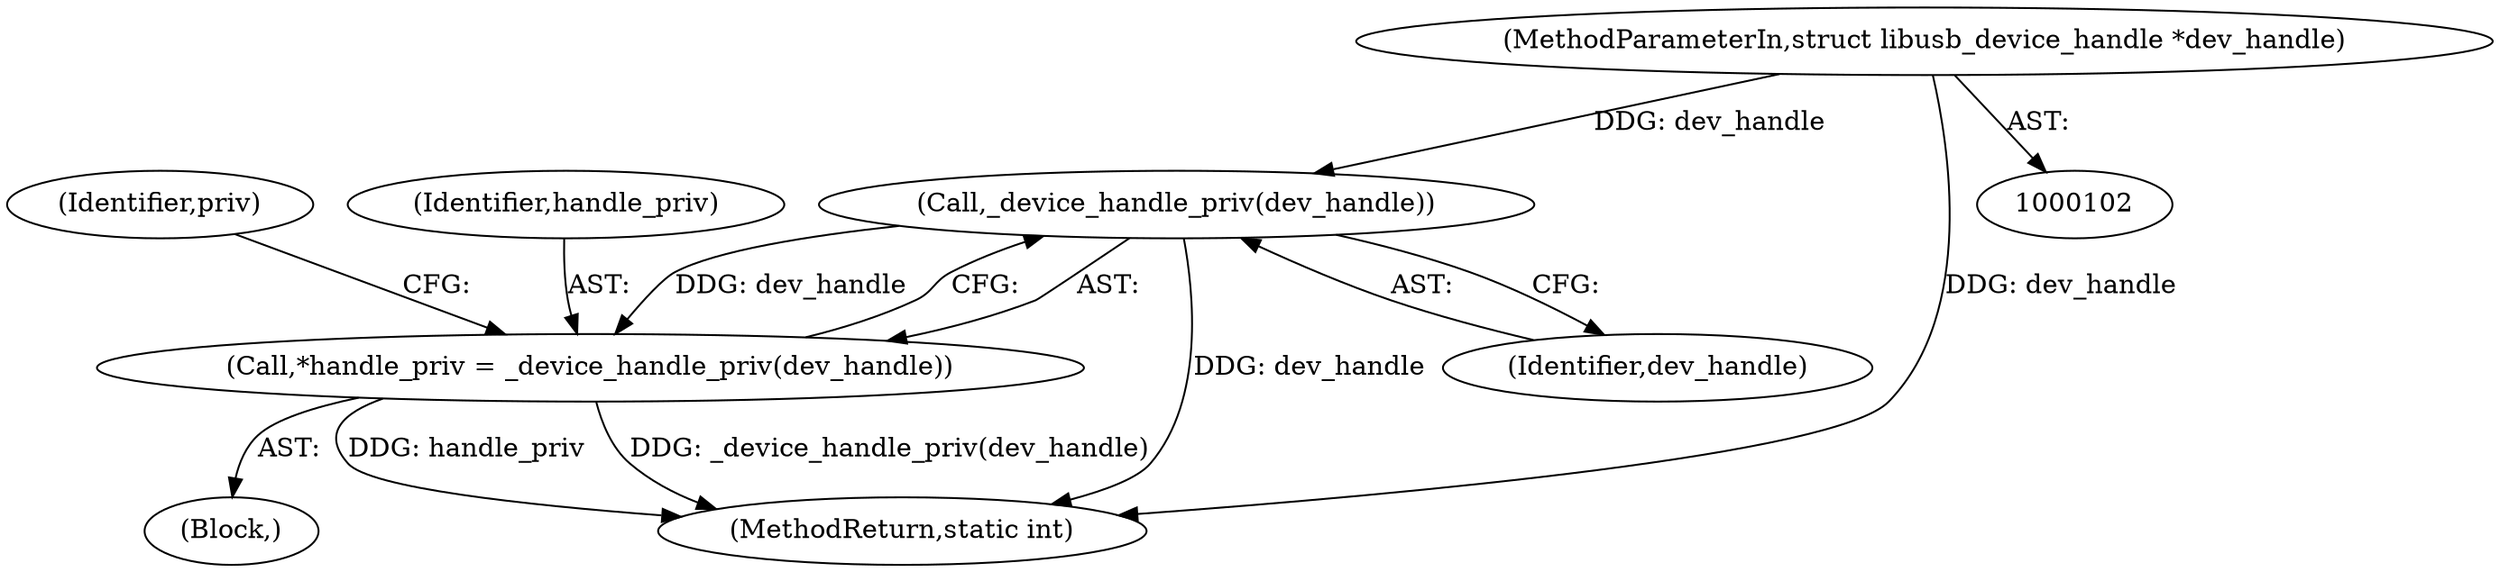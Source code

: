 digraph "1_Chrome_ac149a8d4371c0e01e0934fdd57b09e86f96b5b9_14@pointer" {
"1000104" [label="(MethodParameterIn,struct libusb_device_handle *dev_handle)"];
"1000110" [label="(Call,_device_handle_priv(dev_handle))"];
"1000108" [label="(Call,*handle_priv = _device_handle_priv(dev_handle))"];
"1000114" [label="(Identifier,priv)"];
"1000106" [label="(Block,)"];
"1000111" [label="(Identifier,dev_handle)"];
"1000104" [label="(MethodParameterIn,struct libusb_device_handle *dev_handle)"];
"1000108" [label="(Call,*handle_priv = _device_handle_priv(dev_handle))"];
"1000110" [label="(Call,_device_handle_priv(dev_handle))"];
"1000165" [label="(MethodReturn,static int)"];
"1000109" [label="(Identifier,handle_priv)"];
"1000104" -> "1000102"  [label="AST: "];
"1000104" -> "1000165"  [label="DDG: dev_handle"];
"1000104" -> "1000110"  [label="DDG: dev_handle"];
"1000110" -> "1000108"  [label="AST: "];
"1000110" -> "1000111"  [label="CFG: "];
"1000111" -> "1000110"  [label="AST: "];
"1000108" -> "1000110"  [label="CFG: "];
"1000110" -> "1000165"  [label="DDG: dev_handle"];
"1000110" -> "1000108"  [label="DDG: dev_handle"];
"1000108" -> "1000106"  [label="AST: "];
"1000109" -> "1000108"  [label="AST: "];
"1000114" -> "1000108"  [label="CFG: "];
"1000108" -> "1000165"  [label="DDG: handle_priv"];
"1000108" -> "1000165"  [label="DDG: _device_handle_priv(dev_handle)"];
}
